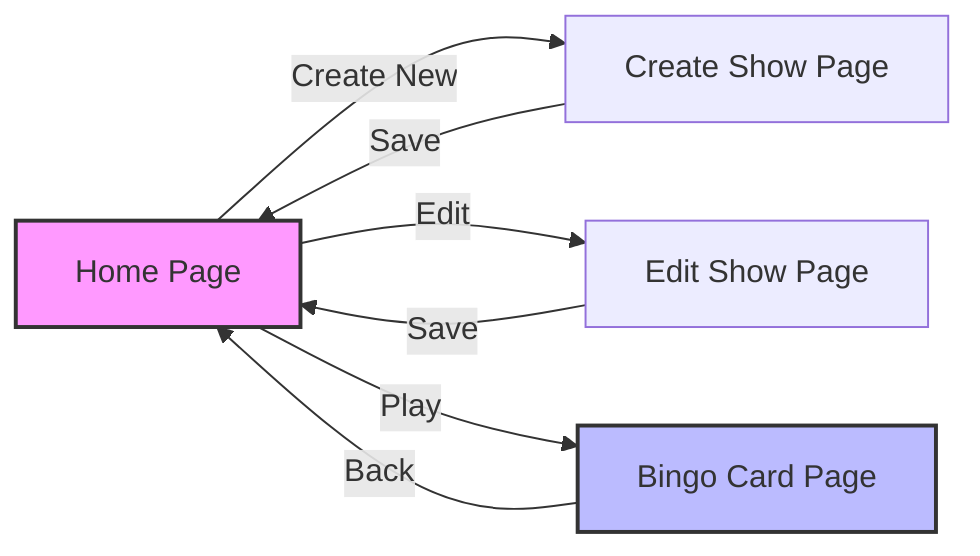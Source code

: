 graph LR
    A[Home Page] -->|Create New| B[Create Show Page]
    A -->|Edit| C[Edit Show Page]
    A -->|Play| D[Bingo Card Page]
    B -->|Save| A
    C -->|Save| A
    D -->|Back| A
    
    style A fill:#f9f,stroke:#333,stroke-width:2px
    style D fill:#bbf,stroke:#333,stroke-width:2px